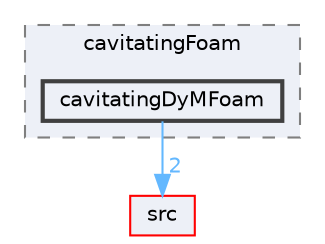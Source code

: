 digraph "applications/solvers/multiphase/cavitatingFoam/cavitatingDyMFoam"
{
 // LATEX_PDF_SIZE
  bgcolor="transparent";
  edge [fontname=Helvetica,fontsize=10,labelfontname=Helvetica,labelfontsize=10];
  node [fontname=Helvetica,fontsize=10,shape=box,height=0.2,width=0.4];
  compound=true
  subgraph clusterdir_ebc4a50cd94b4d9cf2a6a622cea77dff {
    graph [ bgcolor="#edf0f7", pencolor="grey50", label="cavitatingFoam", fontname=Helvetica,fontsize=10 style="filled,dashed", URL="dir_ebc4a50cd94b4d9cf2a6a622cea77dff.html",tooltip=""]
  dir_13a28e36dbbea7baa87d019ba22254e4 [label="cavitatingDyMFoam", fillcolor="#edf0f7", color="grey25", style="filled,bold", URL="dir_13a28e36dbbea7baa87d019ba22254e4.html",tooltip=""];
  }
  dir_68267d1309a1af8e8297ef4c3efbcdba [label="src", fillcolor="#edf0f7", color="red", style="filled", URL="dir_68267d1309a1af8e8297ef4c3efbcdba.html",tooltip=""];
  dir_13a28e36dbbea7baa87d019ba22254e4->dir_68267d1309a1af8e8297ef4c3efbcdba [headlabel="2", labeldistance=1.5 headhref="dir_000402_003729.html" href="dir_000402_003729.html" color="steelblue1" fontcolor="steelblue1"];
}
